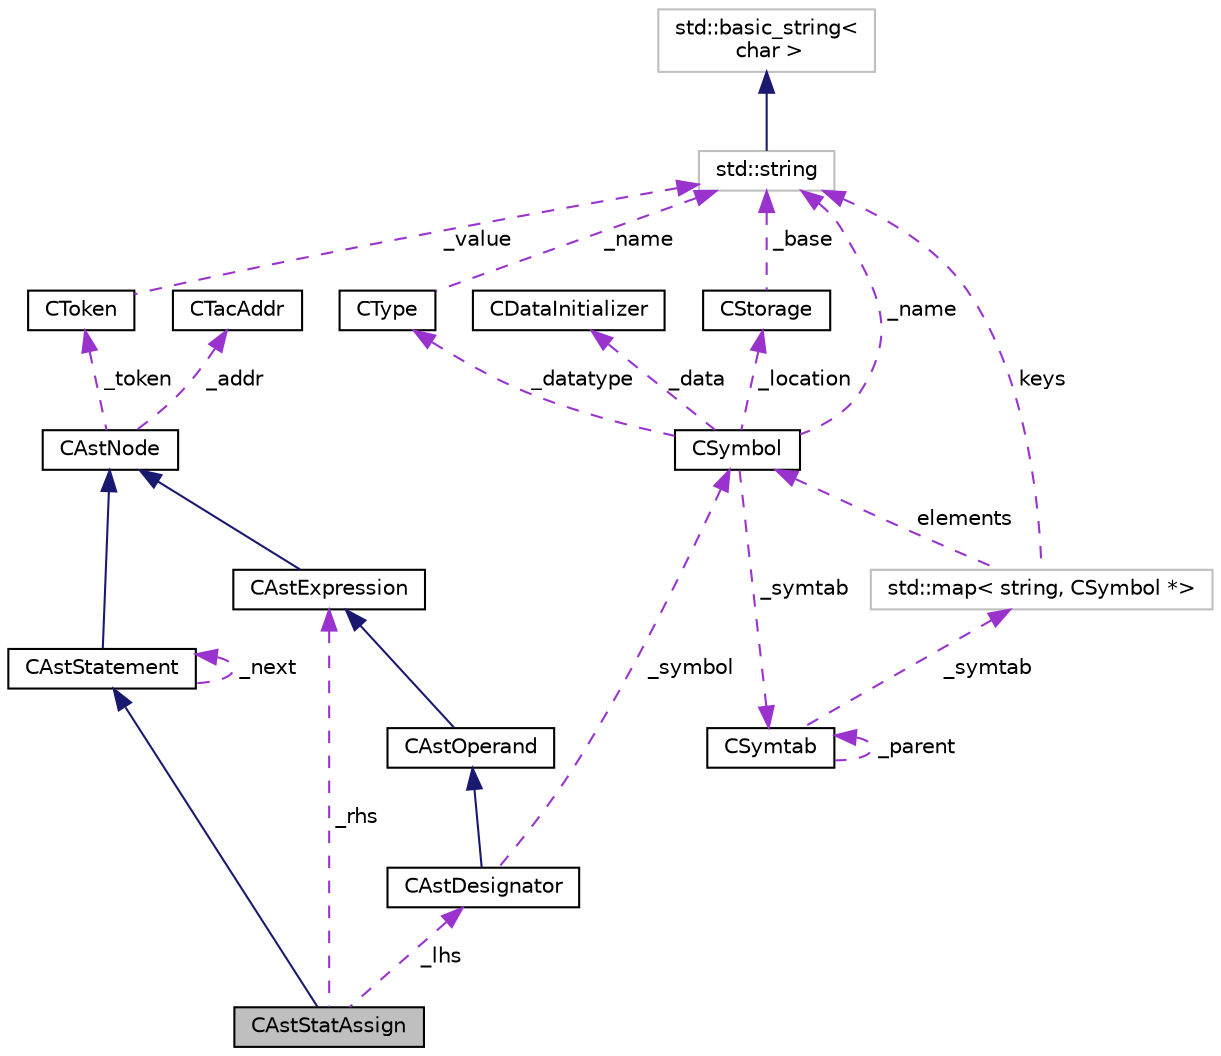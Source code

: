 digraph "CAstStatAssign"
{
  edge [fontname="Helvetica",fontsize="10",labelfontname="Helvetica",labelfontsize="10"];
  node [fontname="Helvetica",fontsize="10",shape=record];
  Node3 [label="CAstStatAssign",height=0.2,width=0.4,color="black", fillcolor="grey75", style="filled", fontcolor="black"];
  Node4 -> Node3 [dir="back",color="midnightblue",fontsize="10",style="solid",fontname="Helvetica"];
  Node4 [label="CAstStatement",height=0.2,width=0.4,color="black", fillcolor="white", style="filled",URL="$classCAstStatement.html",tooltip="AST statement node. "];
  Node5 -> Node4 [dir="back",color="midnightblue",fontsize="10",style="solid",fontname="Helvetica"];
  Node5 [label="CAstNode",height=0.2,width=0.4,color="black", fillcolor="white", style="filled",URL="$classCAstNode.html",tooltip="AST base node. "];
  Node6 -> Node5 [dir="back",color="darkorchid3",fontsize="10",style="dashed",label=" _token" ,fontname="Helvetica"];
  Node6 [label="CToken",height=0.2,width=0.4,color="black", fillcolor="white", style="filled",URL="$classCToken.html",tooltip="token class "];
  Node7 -> Node6 [dir="back",color="darkorchid3",fontsize="10",style="dashed",label=" _value" ,fontname="Helvetica"];
  Node7 [label="std::string",height=0.2,width=0.4,color="grey75", fillcolor="white", style="filled",tooltip="STL class. "];
  Node8 -> Node7 [dir="back",color="midnightblue",fontsize="10",style="solid",fontname="Helvetica"];
  Node8 [label="std::basic_string\<\l char \>",height=0.2,width=0.4,color="grey75", fillcolor="white", style="filled",tooltip="STL class. "];
  Node9 -> Node5 [dir="back",color="darkorchid3",fontsize="10",style="dashed",label=" _addr" ,fontname="Helvetica"];
  Node9 [label="CTacAddr",height=0.2,width=0.4,color="black", fillcolor="white", style="filled",URL="$classCTacAddr.html",tooltip="class shells required for compilation in phase 2 "];
  Node4 -> Node4 [dir="back",color="darkorchid3",fontsize="10",style="dashed",label=" _next" ,fontname="Helvetica"];
  Node10 -> Node3 [dir="back",color="darkorchid3",fontsize="10",style="dashed",label=" _rhs" ,fontname="Helvetica"];
  Node10 [label="CAstExpression",height=0.2,width=0.4,color="black", fillcolor="white", style="filled",URL="$classCAstExpression.html",tooltip="AST expression node. "];
  Node5 -> Node10 [dir="back",color="midnightblue",fontsize="10",style="solid",fontname="Helvetica"];
  Node11 -> Node3 [dir="back",color="darkorchid3",fontsize="10",style="dashed",label=" _lhs" ,fontname="Helvetica"];
  Node11 [label="CAstDesignator",height=0.2,width=0.4,color="black", fillcolor="white", style="filled",URL="$classCAstDesignator.html",tooltip="AST designator. "];
  Node12 -> Node11 [dir="back",color="midnightblue",fontsize="10",style="solid",fontname="Helvetica"];
  Node12 [label="CAstOperand",height=0.2,width=0.4,color="black", fillcolor="white", style="filled",URL="$classCAstOperand.html",tooltip="AST operand node. "];
  Node10 -> Node12 [dir="back",color="midnightblue",fontsize="10",style="solid",fontname="Helvetica"];
  Node13 -> Node11 [dir="back",color="darkorchid3",fontsize="10",style="dashed",label=" _symbol" ,fontname="Helvetica"];
  Node13 [label="CSymbol",height=0.2,width=0.4,color="black", fillcolor="white", style="filled",URL="$classCSymbol.html",tooltip="SnuPL symbol. "];
  Node14 -> Node13 [dir="back",color="darkorchid3",fontsize="10",style="dashed",label=" _location" ,fontname="Helvetica"];
  Node14 [label="CStorage",height=0.2,width=0.4,color="black", fillcolor="white", style="filled",URL="$classCStorage.html",tooltip="SnuPL storage location class. "];
  Node7 -> Node14 [dir="back",color="darkorchid3",fontsize="10",style="dashed",label=" _base" ,fontname="Helvetica"];
  Node15 -> Node13 [dir="back",color="darkorchid3",fontsize="10",style="dashed",label=" _symtab" ,fontname="Helvetica"];
  Node15 [label="CSymtab",height=0.2,width=0.4,color="black", fillcolor="white", style="filled",URL="$classCSymtab.html",tooltip="SnuPL symbol table. "];
  Node15 -> Node15 [dir="back",color="darkorchid3",fontsize="10",style="dashed",label=" _parent" ,fontname="Helvetica"];
  Node16 -> Node15 [dir="back",color="darkorchid3",fontsize="10",style="dashed",label=" _symtab" ,fontname="Helvetica"];
  Node16 [label="std::map\< string, CSymbol *\>",height=0.2,width=0.4,color="grey75", fillcolor="white", style="filled"];
  Node7 -> Node16 [dir="back",color="darkorchid3",fontsize="10",style="dashed",label=" keys" ,fontname="Helvetica"];
  Node13 -> Node16 [dir="back",color="darkorchid3",fontsize="10",style="dashed",label=" elements" ,fontname="Helvetica"];
  Node17 -> Node13 [dir="back",color="darkorchid3",fontsize="10",style="dashed",label=" _datatype" ,fontname="Helvetica"];
  Node17 [label="CType",height=0.2,width=0.4,color="black", fillcolor="white", style="filled",URL="$classCType.html",tooltip="SnuPL base type. "];
  Node7 -> Node17 [dir="back",color="darkorchid3",fontsize="10",style="dashed",label=" _name" ,fontname="Helvetica"];
  Node18 -> Node13 [dir="back",color="darkorchid3",fontsize="10",style="dashed",label=" _data" ,fontname="Helvetica"];
  Node18 [label="CDataInitializer",height=0.2,width=0.4,color="black", fillcolor="white", style="filled",URL="$classCDataInitializer.html",tooltip="SnuPL data initializer. "];
  Node7 -> Node13 [dir="back",color="darkorchid3",fontsize="10",style="dashed",label=" _name" ,fontname="Helvetica"];
}
